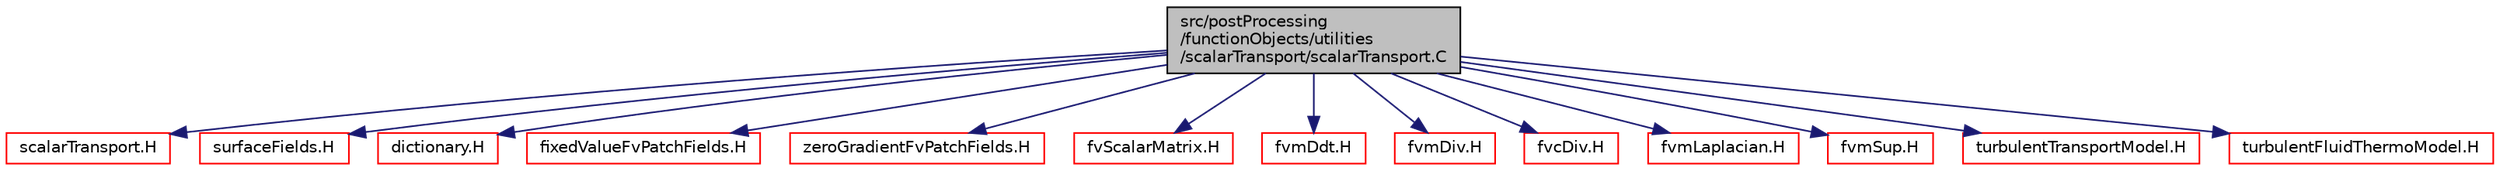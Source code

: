 digraph "src/postProcessing/functionObjects/utilities/scalarTransport/scalarTransport.C"
{
  bgcolor="transparent";
  edge [fontname="Helvetica",fontsize="10",labelfontname="Helvetica",labelfontsize="10"];
  node [fontname="Helvetica",fontsize="10",shape=record];
  Node1 [label="src/postProcessing\l/functionObjects/utilities\l/scalarTransport/scalarTransport.C",height=0.2,width=0.4,color="black", fillcolor="grey75", style="filled", fontcolor="black"];
  Node1 -> Node2 [color="midnightblue",fontsize="10",style="solid",fontname="Helvetica"];
  Node2 [label="scalarTransport.H",height=0.2,width=0.4,color="red",URL="$a09522.html"];
  Node1 -> Node3 [color="midnightblue",fontsize="10",style="solid",fontname="Helvetica"];
  Node3 [label="surfaceFields.H",height=0.2,width=0.4,color="red",URL="$a05729.html",tooltip="Foam::surfaceFields. "];
  Node1 -> Node4 [color="midnightblue",fontsize="10",style="solid",fontname="Helvetica"];
  Node4 [label="dictionary.H",height=0.2,width=0.4,color="red",URL="$a07811.html"];
  Node1 -> Node5 [color="midnightblue",fontsize="10",style="solid",fontname="Helvetica"];
  Node5 [label="fixedValueFvPatchFields.H",height=0.2,width=0.4,color="red",URL="$a05302.html"];
  Node1 -> Node6 [color="midnightblue",fontsize="10",style="solid",fontname="Helvetica"];
  Node6 [label="zeroGradientFvPatchFields.H",height=0.2,width=0.4,color="red",URL="$a05323.html"];
  Node1 -> Node7 [color="midnightblue",fontsize="10",style="solid",fontname="Helvetica"];
  Node7 [label="fvScalarMatrix.H",height=0.2,width=0.4,color="red",URL="$a05917.html",tooltip="A scalar instance of fvMatrix. "];
  Node1 -> Node8 [color="midnightblue",fontsize="10",style="solid",fontname="Helvetica"];
  Node8 [label="fvmDdt.H",height=0.2,width=0.4,color="red",URL="$a05842.html",tooltip="Calulate the matrix for the first temporal derivative. "];
  Node1 -> Node9 [color="midnightblue",fontsize="10",style="solid",fontname="Helvetica"];
  Node9 [label="fvmDiv.H",height=0.2,width=0.4,color="red",URL="$a05844.html",tooltip="Calculate the matrix for the divergence of the given field and flux. "];
  Node1 -> Node10 [color="midnightblue",fontsize="10",style="solid",fontname="Helvetica"];
  Node10 [label="fvcDiv.H",height=0.2,width=0.4,color="red",URL="$a05808.html",tooltip="Calculate the divergence of the given field. "];
  Node1 -> Node11 [color="midnightblue",fontsize="10",style="solid",fontname="Helvetica"];
  Node11 [label="fvmLaplacian.H",height=0.2,width=0.4,color="red",URL="$a05846.html",tooltip="Calculate the matrix for the laplacian of the field. "];
  Node1 -> Node12 [color="midnightblue",fontsize="10",style="solid",fontname="Helvetica"];
  Node12 [label="fvmSup.H",height=0.2,width=0.4,color="red",URL="$a05848.html",tooltip="Calculate the matrix for implicit and explicit sources. "];
  Node1 -> Node13 [color="midnightblue",fontsize="10",style="solid",fontname="Helvetica"];
  Node13 [label="turbulentTransportModel.H",height=0.2,width=0.4,color="red",URL="$a10813.html"];
  Node1 -> Node14 [color="midnightblue",fontsize="10",style="solid",fontname="Helvetica"];
  Node14 [label="turbulentFluidThermoModel.H",height=0.2,width=0.4,color="red",URL="$a10794.html"];
}
